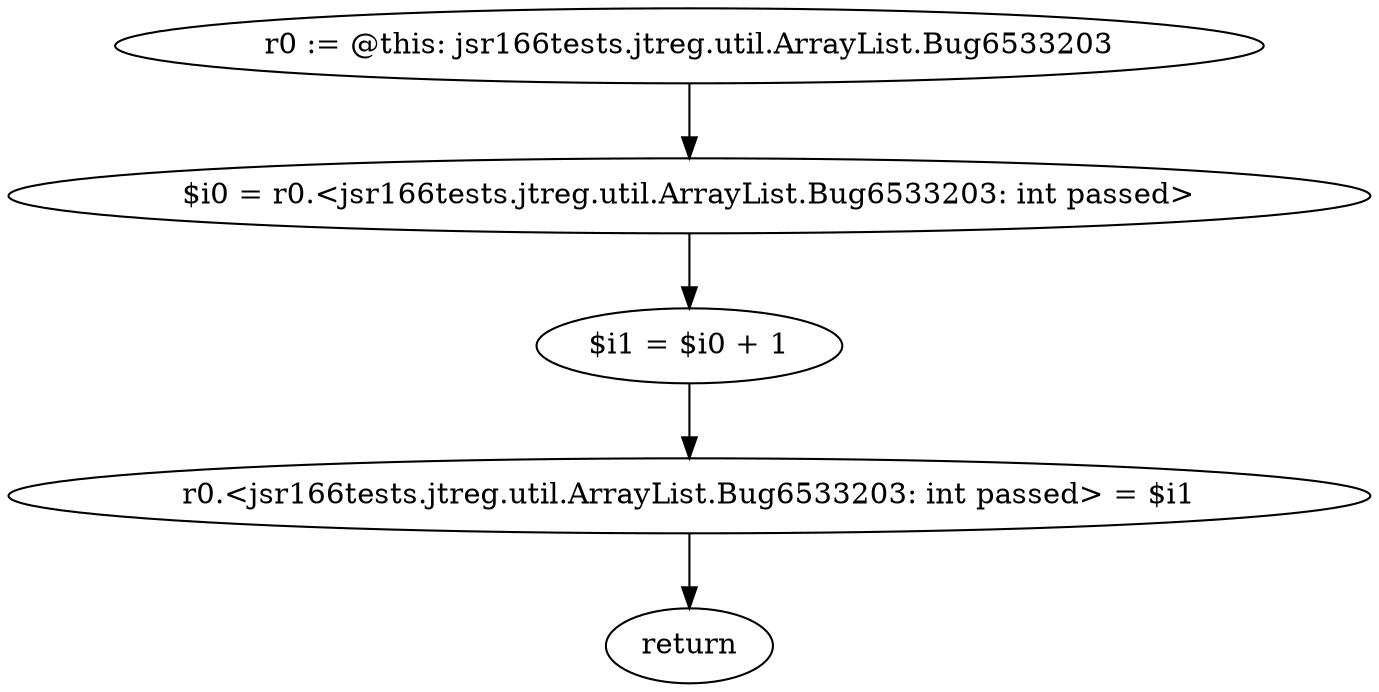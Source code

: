 digraph "unitGraph" {
    "r0 := @this: jsr166tests.jtreg.util.ArrayList.Bug6533203"
    "$i0 = r0.<jsr166tests.jtreg.util.ArrayList.Bug6533203: int passed>"
    "$i1 = $i0 + 1"
    "r0.<jsr166tests.jtreg.util.ArrayList.Bug6533203: int passed> = $i1"
    "return"
    "r0 := @this: jsr166tests.jtreg.util.ArrayList.Bug6533203"->"$i0 = r0.<jsr166tests.jtreg.util.ArrayList.Bug6533203: int passed>";
    "$i0 = r0.<jsr166tests.jtreg.util.ArrayList.Bug6533203: int passed>"->"$i1 = $i0 + 1";
    "$i1 = $i0 + 1"->"r0.<jsr166tests.jtreg.util.ArrayList.Bug6533203: int passed> = $i1";
    "r0.<jsr166tests.jtreg.util.ArrayList.Bug6533203: int passed> = $i1"->"return";
}
